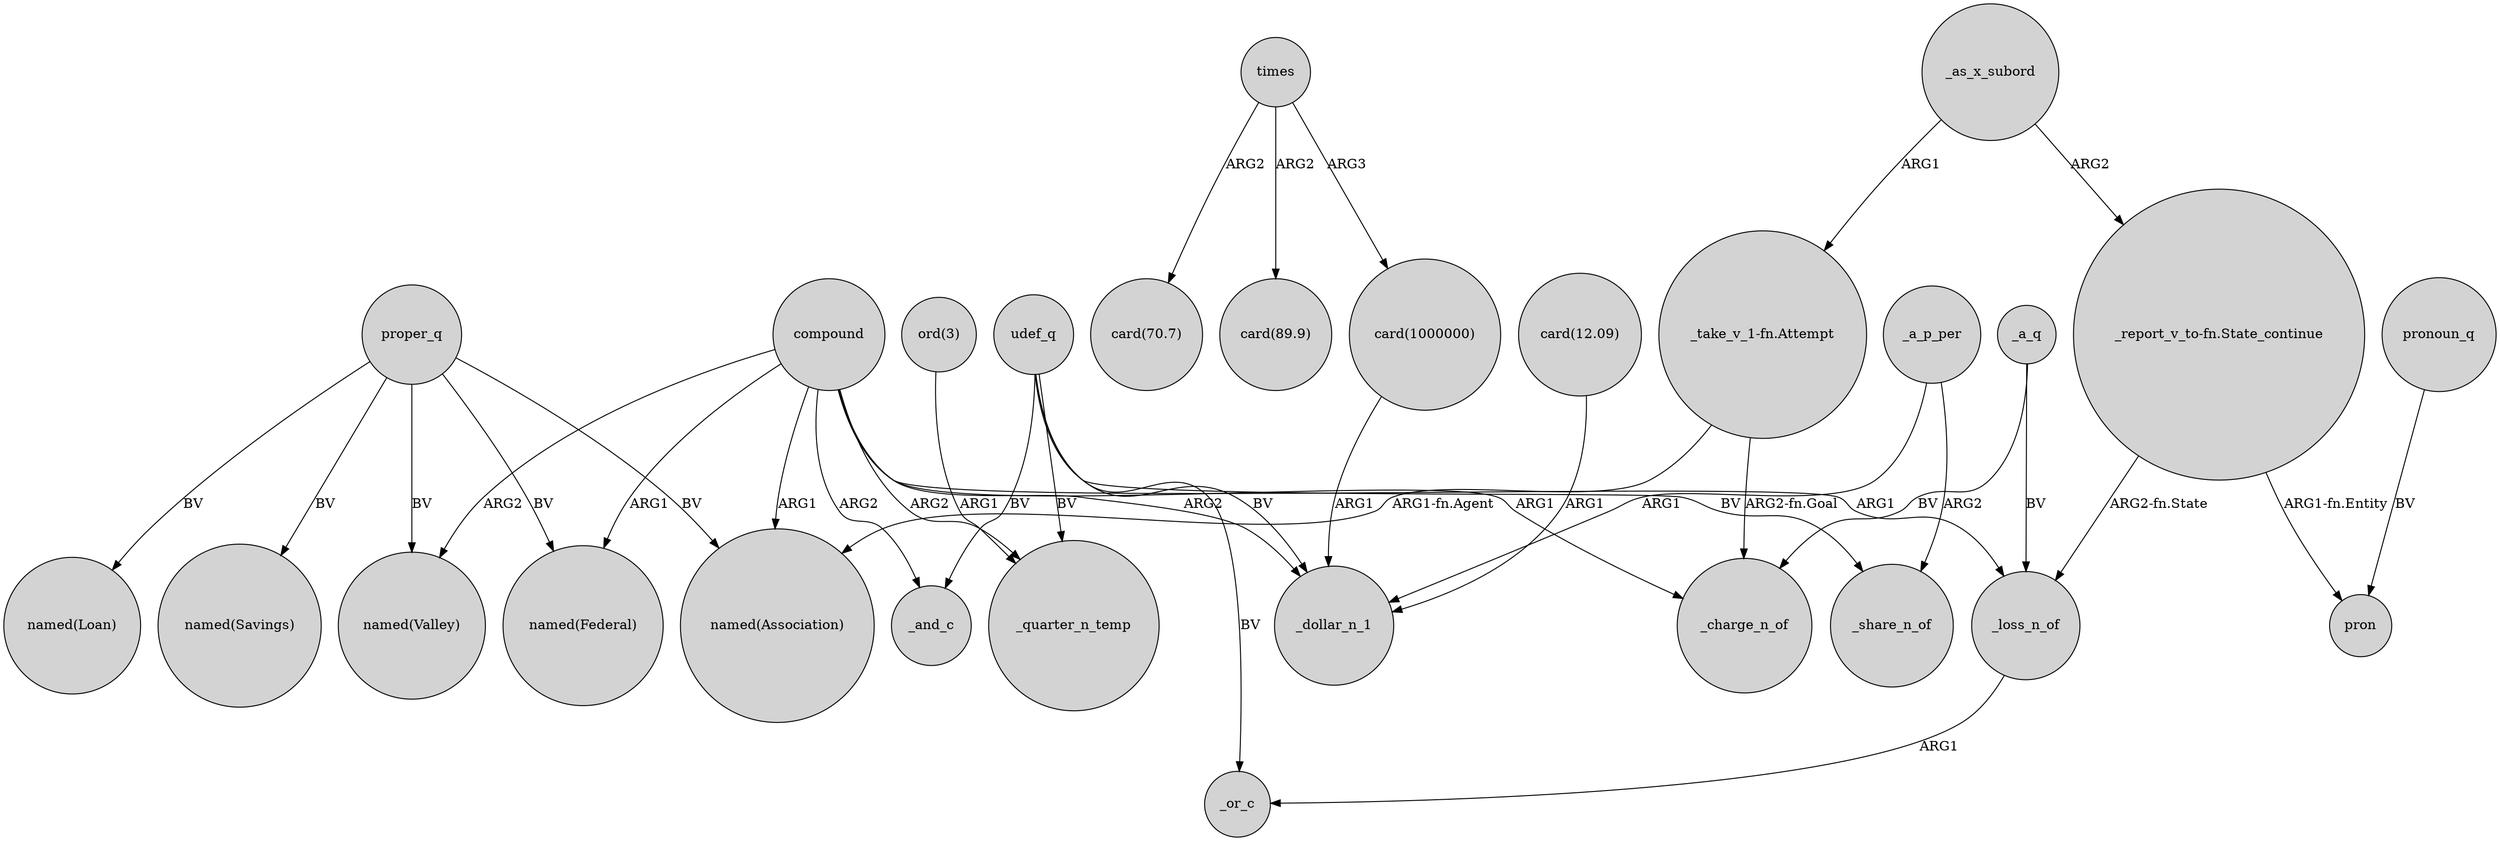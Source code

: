 digraph {
	node [shape=circle style=filled]
	proper_q -> "named(Valley)" [label=BV]
	compound -> "named(Valley)" [label=ARG2]
	_a_q -> _loss_n_of [label=BV]
	proper_q -> "named(Loan)" [label=BV]
	"ord(3)" -> _quarter_n_temp [label=ARG1]
	times -> "card(89.9)" [label=ARG2]
	"_report_v_to-fn.State_continue" -> pron [label="ARG1-fn.Entity"]
	times -> "card(1000000)" [label=ARG3]
	compound -> "named(Association)" [label=ARG1]
	compound -> _dollar_n_1 [label=ARG2]
	_a_q -> _charge_n_of [label=BV]
	times -> "card(70.7)" [label=ARG2]
	udef_q -> _and_c [label=BV]
	proper_q -> "named(Federal)" [label=BV]
	compound -> _and_c [label=ARG2]
	udef_q -> _or_c [label=BV]
	"_take_v_1-fn.Attempt" -> "named(Association)" [label="ARG1-fn.Agent"]
	pronoun_q -> pron [label=BV]
	compound -> _charge_n_of [label=ARG1]
	"_take_v_1-fn.Attempt" -> _charge_n_of [label="ARG2-fn.Goal"]
	compound -> _loss_n_of [label=ARG1]
	compound -> _quarter_n_temp [label=ARG2]
	_a_p_per -> _share_n_of [label=ARG2]
	_as_x_subord -> "_report_v_to-fn.State_continue" [label=ARG2]
	proper_q -> "named(Savings)" [label=BV]
	udef_q -> _share_n_of [label=BV]
	compound -> "named(Federal)" [label=ARG1]
	udef_q -> _dollar_n_1 [label=BV]
	"_report_v_to-fn.State_continue" -> _loss_n_of [label="ARG2-fn.State"]
	"card(1000000)" -> _dollar_n_1 [label=ARG1]
	"card(12.09)" -> _dollar_n_1 [label=ARG1]
	proper_q -> "named(Association)" [label=BV]
	_a_p_per -> _dollar_n_1 [label=ARG1]
	_as_x_subord -> "_take_v_1-fn.Attempt" [label=ARG1]
	udef_q -> _quarter_n_temp [label=BV]
	_loss_n_of -> _or_c [label=ARG1]
}
